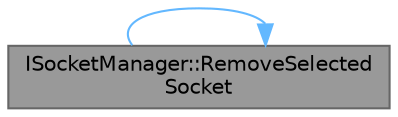 digraph "ISocketManager::RemoveSelectedSocket"
{
 // INTERACTIVE_SVG=YES
 // LATEX_PDF_SIZE
  bgcolor="transparent";
  edge [fontname=Helvetica,fontsize=10,labelfontname=Helvetica,labelfontsize=10];
  node [fontname=Helvetica,fontsize=10,shape=box,height=0.2,width=0.4];
  rankdir="LR";
  Node1 [id="Node000001",label="ISocketManager::RemoveSelected\lSocket",height=0.2,width=0.4,color="gray40", fillcolor="grey60", style="filled", fontcolor="black",tooltip="Removes a given socket from the current selection."];
  Node1 -> Node1 [id="edge1_Node000001_Node000001",color="steelblue1",style="solid",tooltip=" "];
}
